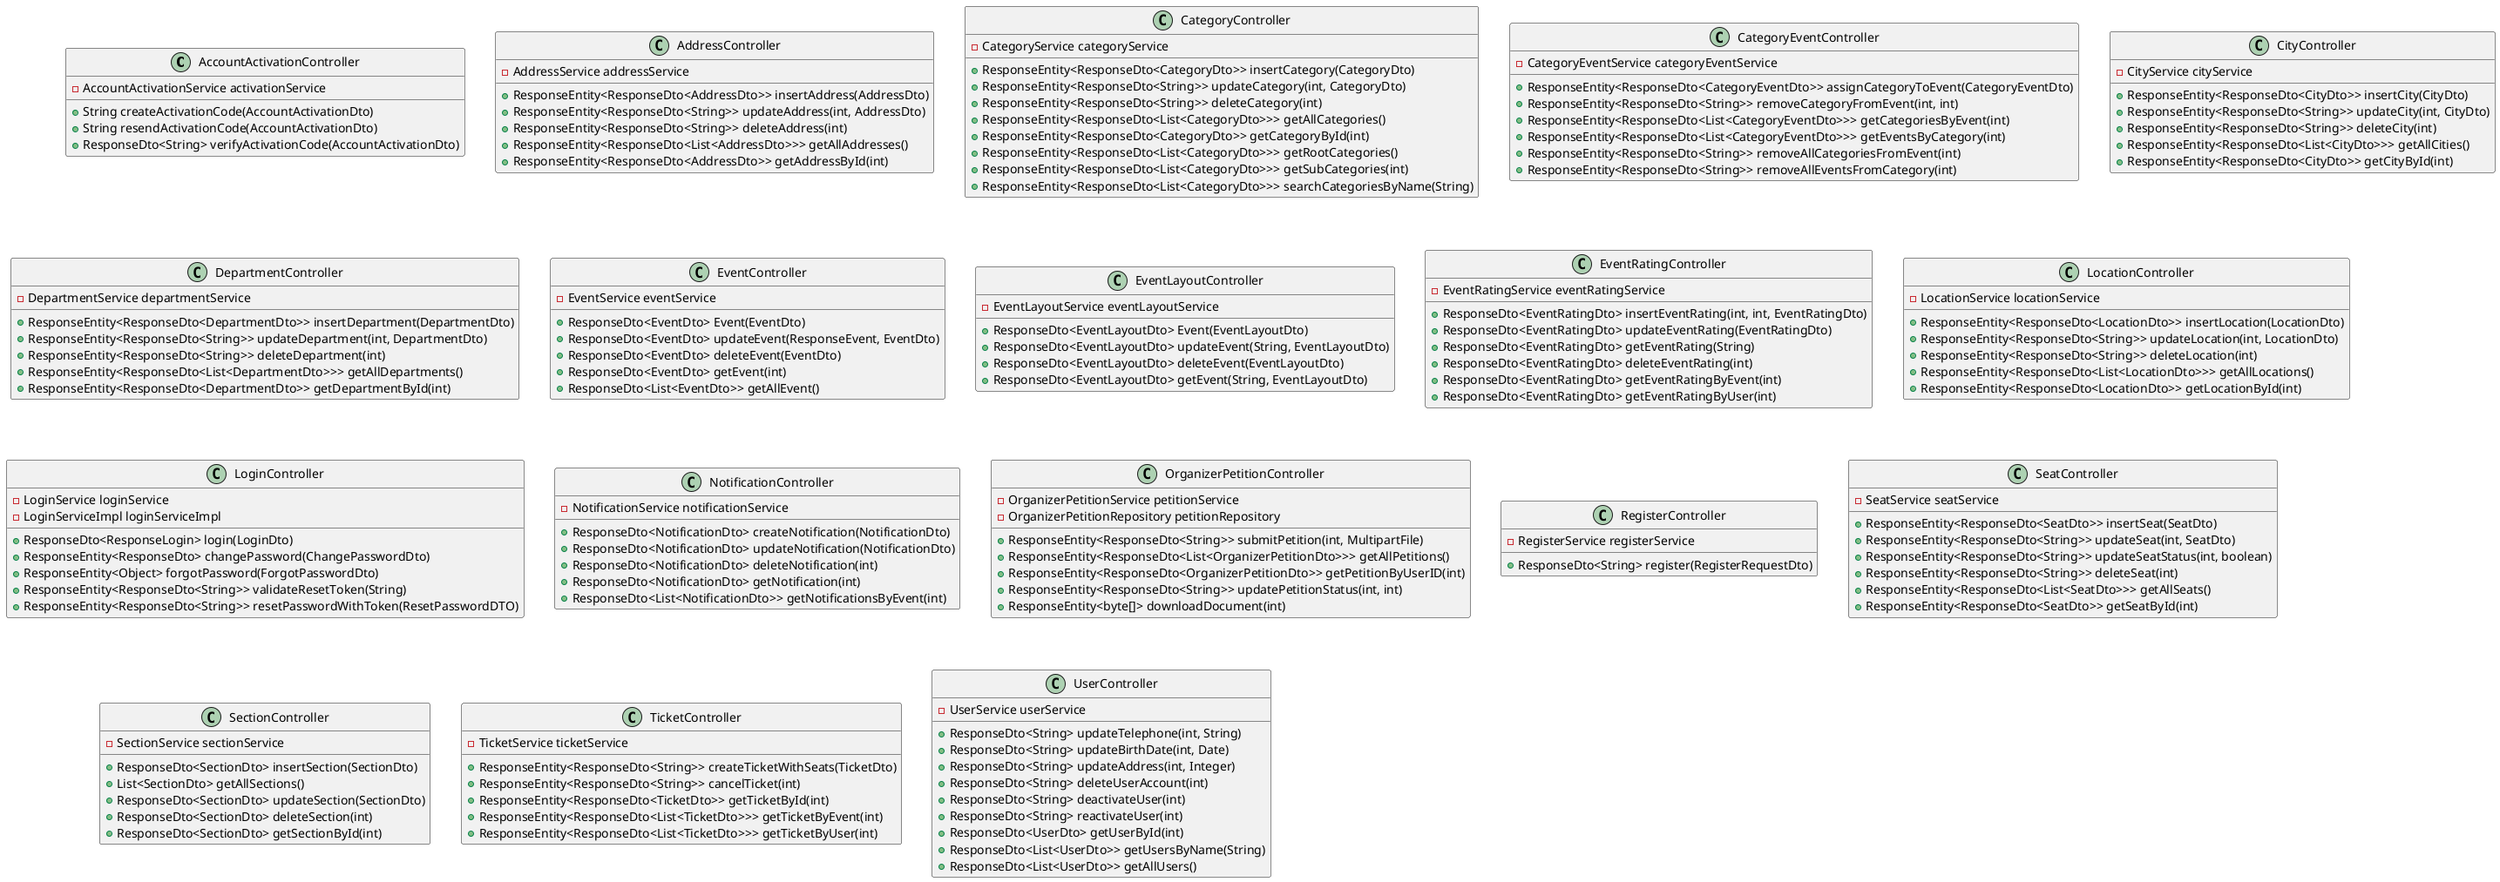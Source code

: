 @startuml Complete Controller Class Diagram

class AccountActivationController {
    - AccountActivationService activationService
    + String createActivationCode(AccountActivationDto)
    + String resendActivationCode(AccountActivationDto)
    + ResponseDto<String> verifyActivationCode(AccountActivationDto)
}

class AddressController {
    - AddressService addressService
    + ResponseEntity<ResponseDto<AddressDto>> insertAddress(AddressDto)
    + ResponseEntity<ResponseDto<String>> updateAddress(int, AddressDto)
    + ResponseEntity<ResponseDto<String>> deleteAddress(int)
    + ResponseEntity<ResponseDto<List<AddressDto>>> getAllAddresses()
    + ResponseEntity<ResponseDto<AddressDto>> getAddressById(int)
}

class CategoryController {
    - CategoryService categoryService
    + ResponseEntity<ResponseDto<CategoryDto>> insertCategory(CategoryDto)
    + ResponseEntity<ResponseDto<String>> updateCategory(int, CategoryDto)
    + ResponseEntity<ResponseDto<String>> deleteCategory(int)
    + ResponseEntity<ResponseDto<List<CategoryDto>>> getAllCategories()
    + ResponseEntity<ResponseDto<CategoryDto>> getCategoryById(int)
    + ResponseEntity<ResponseDto<List<CategoryDto>>> getRootCategories()
    + ResponseEntity<ResponseDto<List<CategoryDto>>> getSubCategories(int)
    + ResponseEntity<ResponseDto<List<CategoryDto>>> searchCategoriesByName(String)
}

class CategoryEventController {
    - CategoryEventService categoryEventService
    + ResponseEntity<ResponseDto<CategoryEventDto>> assignCategoryToEvent(CategoryEventDto)
    + ResponseEntity<ResponseDto<String>> removeCategoryFromEvent(int, int)
    + ResponseEntity<ResponseDto<List<CategoryEventDto>>> getCategoriesByEvent(int)
    + ResponseEntity<ResponseDto<List<CategoryEventDto>>> getEventsByCategory(int)
    + ResponseEntity<ResponseDto<String>> removeAllCategoriesFromEvent(int)
    + ResponseEntity<ResponseDto<String>> removeAllEventsFromCategory(int)
}

class CityController {
    - CityService cityService
    + ResponseEntity<ResponseDto<CityDto>> insertCity(CityDto)
    + ResponseEntity<ResponseDto<String>> updateCity(int, CityDto)
    + ResponseEntity<ResponseDto<String>> deleteCity(int)
    + ResponseEntity<ResponseDto<List<CityDto>>> getAllCities()
    + ResponseEntity<ResponseDto<CityDto>> getCityById(int)
}

class DepartmentController {
    - DepartmentService departmentService
    + ResponseEntity<ResponseDto<DepartmentDto>> insertDepartment(DepartmentDto)
    + ResponseEntity<ResponseDto<String>> updateDepartment(int, DepartmentDto)
    + ResponseEntity<ResponseDto<String>> deleteDepartment(int)
    + ResponseEntity<ResponseDto<List<DepartmentDto>>> getAllDepartments()
    + ResponseEntity<ResponseDto<DepartmentDto>> getDepartmentById(int)
}

class EventController {
    - EventService eventService
    + ResponseDto<EventDto> Event(EventDto)
    + ResponseDto<EventDto> updateEvent(ResponseEvent, EventDto)
    + ResponseDto<EventDto> deleteEvent(EventDto)
    + ResponseDto<EventDto> getEvent(int)
    + ResponseDto<List<EventDto>> getAllEvent()
}

class EventLayoutController {
    - EventLayoutService eventLayoutService
    + ResponseDto<EventLayoutDto> Event(EventLayoutDto)
    + ResponseDto<EventLayoutDto> updateEvent(String, EventLayoutDto)
    + ResponseDto<EventLayoutDto> deleteEvent(EventLayoutDto)
    + ResponseDto<EventLayoutDto> getEvent(String, EventLayoutDto)
}

class EventRatingController {
    - EventRatingService eventRatingService
    + ResponseDto<EventRatingDto> insertEventRating(int, int, EventRatingDto)
    + ResponseDto<EventRatingDto> updateEventRating(EventRatingDto)
    + ResponseDto<EventRatingDto> getEventRating(String)
    + ResponseDto<EventRatingDto> deleteEventRating(int)
    + ResponseDto<EventRatingDto> getEventRatingByEvent(int)
    + ResponseDto<EventRatingDto> getEventRatingByUser(int)
}

class LocationController {
    - LocationService locationService
    + ResponseEntity<ResponseDto<LocationDto>> insertLocation(LocationDto)
    + ResponseEntity<ResponseDto<String>> updateLocation(int, LocationDto)
    + ResponseEntity<ResponseDto<String>> deleteLocation(int)
    + ResponseEntity<ResponseDto<List<LocationDto>>> getAllLocations()
    + ResponseEntity<ResponseDto<LocationDto>> getLocationById(int)
}

class LoginController {
    - LoginService loginService
    - LoginServiceImpl loginServiceImpl
    + ResponseDto<ResponseLogin> login(LoginDto)
    + ResponseEntity<ResponseDto> changePassword(ChangePasswordDto)
    + ResponseEntity<Object> forgotPassword(ForgotPasswordDto)
    + ResponseEntity<ResponseDto<String>> validateResetToken(String)
    + ResponseEntity<ResponseDto<String>> resetPasswordWithToken(ResetPasswordDTO)
}

class NotificationController {
    - NotificationService notificationService
    + ResponseDto<NotificationDto> createNotification(NotificationDto)
    + ResponseDto<NotificationDto> updateNotification(NotificationDto)
    + ResponseDto<NotificationDto> deleteNotification(int)
    + ResponseDto<NotificationDto> getNotification(int)
    + ResponseDto<List<NotificationDto>> getNotificationsByEvent(int)
}

class OrganizerPetitionController {
    - OrganizerPetitionService petitionService
    - OrganizerPetitionRepository petitionRepository
    + ResponseEntity<ResponseDto<String>> submitPetition(int, MultipartFile)
    + ResponseEntity<ResponseDto<List<OrganizerPetitionDto>>> getAllPetitions()
    + ResponseEntity<ResponseDto<OrganizerPetitionDto>> getPetitionByUserID(int)
    + ResponseEntity<ResponseDto<String>> updatePetitionStatus(int, int)
    + ResponseEntity<byte[]> downloadDocument(int)
}

class RegisterController {
    - RegisterService registerService
    + ResponseDto<String> register(RegisterRequestDto)
}

class SeatController {
    - SeatService seatService
    + ResponseEntity<ResponseDto<SeatDto>> insertSeat(SeatDto)
    + ResponseEntity<ResponseDto<String>> updateSeat(int, SeatDto)
    + ResponseEntity<ResponseDto<String>> updateSeatStatus(int, boolean)
    + ResponseEntity<ResponseDto<String>> deleteSeat(int)
    + ResponseEntity<ResponseDto<List<SeatDto>>> getAllSeats()
    + ResponseEntity<ResponseDto<SeatDto>> getSeatById(int)
}

class SectionController {
    - SectionService sectionService
    + ResponseDto<SectionDto> insertSection(SectionDto)
    + List<SectionDto> getAllSections()
    + ResponseDto<SectionDto> updateSection(SectionDto)
    + ResponseDto<SectionDto> deleteSection(int)
    + ResponseDto<SectionDto> getSectionById(int)
}

class TicketController {
    - TicketService ticketService
    + ResponseEntity<ResponseDto<String>> createTicketWithSeats(TicketDto)
    + ResponseEntity<ResponseDto<String>> cancelTicket(int)
    + ResponseEntity<ResponseDto<TicketDto>> getTicketById(int)
    + ResponseEntity<ResponseDto<List<TicketDto>>> getTicketByEvent(int)
    + ResponseEntity<ResponseDto<List<TicketDto>>> getTicketByUser(int)
}

class UserController {
    - UserService userService
    + ResponseDto<String> updateTelephone(int, String)
    + ResponseDto<String> updateBirthDate(int, Date)
    + ResponseDto<String> updateAddress(int, Integer)
    + ResponseDto<String> deleteUserAccount(int)
    + ResponseDto<String> deactivateUser(int)
    + ResponseDto<String> reactivateUser(int)
    + ResponseDto<UserDto> getUserById(int)
    + ResponseDto<List<UserDto>> getUsersByName(String)
    + ResponseDto<List<UserDto>> getAllUsers()
}

@enduml